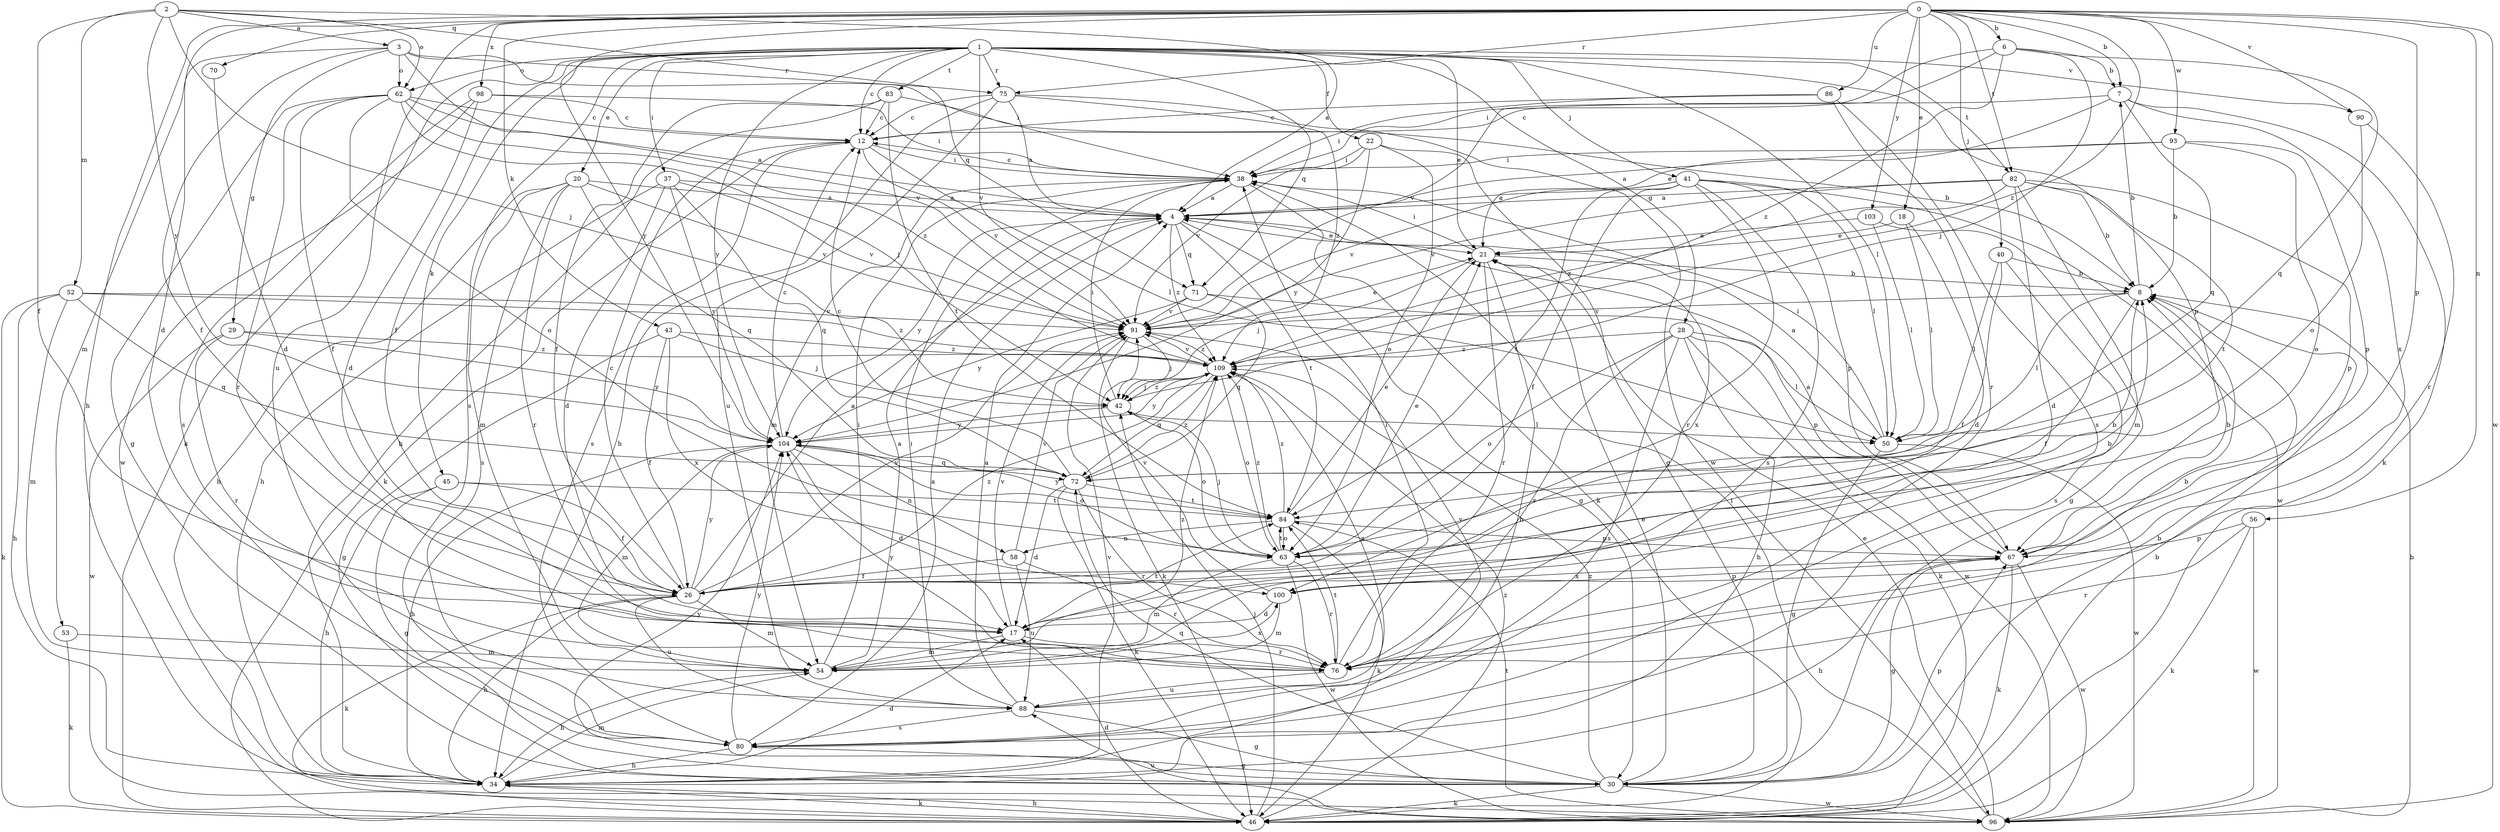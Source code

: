 strict digraph  {
0;
1;
2;
3;
4;
6;
7;
8;
12;
17;
18;
20;
21;
22;
26;
28;
29;
30;
34;
37;
38;
40;
41;
42;
43;
45;
46;
50;
52;
53;
54;
56;
58;
62;
63;
67;
70;
71;
72;
75;
76;
80;
82;
83;
84;
86;
88;
90;
91;
93;
96;
98;
100;
103;
104;
109;
0 -> 6  [label=b];
0 -> 7  [label=b];
0 -> 17  [label=d];
0 -> 18  [label=e];
0 -> 34  [label=h];
0 -> 40  [label=j];
0 -> 43  [label=k];
0 -> 56  [label=n];
0 -> 67  [label=p];
0 -> 70  [label=q];
0 -> 75  [label=r];
0 -> 82  [label=t];
0 -> 86  [label=u];
0 -> 88  [label=u];
0 -> 90  [label=v];
0 -> 93  [label=w];
0 -> 96  [label=w];
0 -> 98  [label=x];
0 -> 103  [label=y];
0 -> 104  [label=y];
0 -> 109  [label=z];
1 -> 12  [label=c];
1 -> 20  [label=e];
1 -> 21  [label=e];
1 -> 22  [label=f];
1 -> 26  [label=f];
1 -> 28  [label=g];
1 -> 37  [label=i];
1 -> 41  [label=j];
1 -> 45  [label=k];
1 -> 46  [label=k];
1 -> 50  [label=l];
1 -> 62  [label=o];
1 -> 67  [label=p];
1 -> 71  [label=q];
1 -> 75  [label=r];
1 -> 80  [label=s];
1 -> 82  [label=t];
1 -> 83  [label=t];
1 -> 90  [label=v];
1 -> 91  [label=v];
1 -> 104  [label=y];
2 -> 3  [label=a];
2 -> 4  [label=a];
2 -> 26  [label=f];
2 -> 42  [label=j];
2 -> 52  [label=m];
2 -> 62  [label=o];
2 -> 71  [label=q];
2 -> 104  [label=y];
3 -> 26  [label=f];
3 -> 29  [label=g];
3 -> 38  [label=i];
3 -> 53  [label=m];
3 -> 62  [label=o];
3 -> 75  [label=r];
3 -> 91  [label=v];
4 -> 21  [label=e];
4 -> 30  [label=g];
4 -> 71  [label=q];
4 -> 84  [label=t];
4 -> 104  [label=y];
4 -> 109  [label=z];
6 -> 7  [label=b];
6 -> 38  [label=i];
6 -> 42  [label=j];
6 -> 72  [label=q];
6 -> 91  [label=v];
6 -> 109  [label=z];
7 -> 12  [label=c];
7 -> 21  [label=e];
7 -> 46  [label=k];
7 -> 72  [label=q];
7 -> 100  [label=x];
8 -> 7  [label=b];
8 -> 26  [label=f];
8 -> 50  [label=l];
8 -> 91  [label=v];
12 -> 38  [label=i];
12 -> 46  [label=k];
12 -> 50  [label=l];
12 -> 80  [label=s];
12 -> 91  [label=v];
17 -> 54  [label=m];
17 -> 76  [label=r];
17 -> 84  [label=t];
17 -> 91  [label=v];
18 -> 17  [label=d];
18 -> 21  [label=e];
18 -> 50  [label=l];
20 -> 4  [label=a];
20 -> 34  [label=h];
20 -> 54  [label=m];
20 -> 72  [label=q];
20 -> 76  [label=r];
20 -> 80  [label=s];
20 -> 91  [label=v];
21 -> 8  [label=b];
21 -> 34  [label=h];
21 -> 38  [label=i];
21 -> 42  [label=j];
21 -> 76  [label=r];
21 -> 100  [label=x];
22 -> 30  [label=g];
22 -> 38  [label=i];
22 -> 63  [label=o];
22 -> 91  [label=v];
22 -> 104  [label=y];
26 -> 4  [label=a];
26 -> 8  [label=b];
26 -> 12  [label=c];
26 -> 34  [label=h];
26 -> 46  [label=k];
26 -> 54  [label=m];
26 -> 88  [label=u];
26 -> 91  [label=v];
26 -> 104  [label=y];
26 -> 109  [label=z];
28 -> 34  [label=h];
28 -> 46  [label=k];
28 -> 50  [label=l];
28 -> 63  [label=o];
28 -> 76  [label=r];
28 -> 80  [label=s];
28 -> 96  [label=w];
28 -> 109  [label=z];
29 -> 76  [label=r];
29 -> 96  [label=w];
29 -> 104  [label=y];
29 -> 109  [label=z];
30 -> 8  [label=b];
30 -> 21  [label=e];
30 -> 46  [label=k];
30 -> 67  [label=p];
30 -> 72  [label=q];
30 -> 96  [label=w];
30 -> 104  [label=y];
30 -> 109  [label=z];
34 -> 17  [label=d];
34 -> 46  [label=k];
34 -> 54  [label=m];
34 -> 91  [label=v];
37 -> 4  [label=a];
37 -> 17  [label=d];
37 -> 34  [label=h];
37 -> 72  [label=q];
37 -> 91  [label=v];
37 -> 104  [label=y];
38 -> 4  [label=a];
38 -> 12  [label=c];
38 -> 46  [label=k];
38 -> 54  [label=m];
40 -> 8  [label=b];
40 -> 26  [label=f];
40 -> 50  [label=l];
40 -> 80  [label=s];
41 -> 4  [label=a];
41 -> 26  [label=f];
41 -> 50  [label=l];
41 -> 67  [label=p];
41 -> 76  [label=r];
41 -> 80  [label=s];
41 -> 84  [label=t];
41 -> 91  [label=v];
41 -> 96  [label=w];
42 -> 38  [label=i];
42 -> 50  [label=l];
42 -> 63  [label=o];
42 -> 104  [label=y];
42 -> 109  [label=z];
43 -> 26  [label=f];
43 -> 30  [label=g];
43 -> 42  [label=j];
43 -> 100  [label=x];
43 -> 109  [label=z];
45 -> 26  [label=f];
45 -> 30  [label=g];
45 -> 34  [label=h];
45 -> 84  [label=t];
46 -> 8  [label=b];
46 -> 17  [label=d];
46 -> 34  [label=h];
46 -> 42  [label=j];
46 -> 109  [label=z];
50 -> 4  [label=a];
50 -> 30  [label=g];
50 -> 38  [label=i];
50 -> 96  [label=w];
52 -> 34  [label=h];
52 -> 46  [label=k];
52 -> 54  [label=m];
52 -> 72  [label=q];
52 -> 91  [label=v];
52 -> 109  [label=z];
53 -> 46  [label=k];
53 -> 54  [label=m];
54 -> 4  [label=a];
54 -> 34  [label=h];
54 -> 38  [label=i];
54 -> 100  [label=x];
54 -> 109  [label=z];
56 -> 46  [label=k];
56 -> 67  [label=p];
56 -> 76  [label=r];
56 -> 96  [label=w];
58 -> 26  [label=f];
58 -> 76  [label=r];
58 -> 88  [label=u];
58 -> 91  [label=v];
62 -> 4  [label=a];
62 -> 12  [label=c];
62 -> 26  [label=f];
62 -> 30  [label=g];
62 -> 42  [label=j];
62 -> 63  [label=o];
62 -> 76  [label=r];
62 -> 109  [label=z];
63 -> 8  [label=b];
63 -> 21  [label=e];
63 -> 42  [label=j];
63 -> 54  [label=m];
63 -> 76  [label=r];
63 -> 84  [label=t];
63 -> 96  [label=w];
63 -> 109  [label=z];
67 -> 4  [label=a];
67 -> 8  [label=b];
67 -> 30  [label=g];
67 -> 34  [label=h];
67 -> 46  [label=k];
67 -> 96  [label=w];
67 -> 100  [label=x];
70 -> 17  [label=d];
71 -> 67  [label=p];
71 -> 72  [label=q];
71 -> 91  [label=v];
71 -> 104  [label=y];
72 -> 12  [label=c];
72 -> 17  [label=d];
72 -> 46  [label=k];
72 -> 76  [label=r];
72 -> 84  [label=t];
72 -> 109  [label=z];
75 -> 4  [label=a];
75 -> 12  [label=c];
75 -> 34  [label=h];
75 -> 88  [label=u];
75 -> 96  [label=w];
75 -> 109  [label=z];
76 -> 8  [label=b];
76 -> 38  [label=i];
76 -> 84  [label=t];
76 -> 88  [label=u];
76 -> 104  [label=y];
80 -> 4  [label=a];
80 -> 30  [label=g];
80 -> 34  [label=h];
80 -> 104  [label=y];
82 -> 4  [label=a];
82 -> 8  [label=b];
82 -> 17  [label=d];
82 -> 54  [label=m];
82 -> 67  [label=p];
82 -> 84  [label=t];
82 -> 91  [label=v];
82 -> 109  [label=z];
83 -> 8  [label=b];
83 -> 12  [label=c];
83 -> 26  [label=f];
83 -> 34  [label=h];
83 -> 84  [label=t];
84 -> 21  [label=e];
84 -> 46  [label=k];
84 -> 58  [label=n];
84 -> 63  [label=o];
84 -> 67  [label=p];
84 -> 104  [label=y];
84 -> 109  [label=z];
86 -> 12  [label=c];
86 -> 38  [label=i];
86 -> 76  [label=r];
86 -> 80  [label=s];
88 -> 4  [label=a];
88 -> 30  [label=g];
88 -> 38  [label=i];
88 -> 80  [label=s];
88 -> 91  [label=v];
88 -> 109  [label=z];
90 -> 63  [label=o];
90 -> 76  [label=r];
91 -> 21  [label=e];
91 -> 42  [label=j];
91 -> 46  [label=k];
91 -> 109  [label=z];
93 -> 4  [label=a];
93 -> 8  [label=b];
93 -> 38  [label=i];
93 -> 63  [label=o];
93 -> 67  [label=p];
96 -> 8  [label=b];
96 -> 21  [label=e];
96 -> 38  [label=i];
96 -> 84  [label=t];
96 -> 88  [label=u];
98 -> 12  [label=c];
98 -> 17  [label=d];
98 -> 38  [label=i];
98 -> 80  [label=s];
98 -> 96  [label=w];
100 -> 17  [label=d];
100 -> 54  [label=m];
100 -> 67  [label=p];
100 -> 91  [label=v];
103 -> 21  [label=e];
103 -> 30  [label=g];
103 -> 50  [label=l];
104 -> 12  [label=c];
104 -> 17  [label=d];
104 -> 34  [label=h];
104 -> 54  [label=m];
104 -> 58  [label=n];
104 -> 63  [label=o];
104 -> 72  [label=q];
109 -> 42  [label=j];
109 -> 63  [label=o];
109 -> 72  [label=q];
109 -> 91  [label=v];
109 -> 104  [label=y];
}
